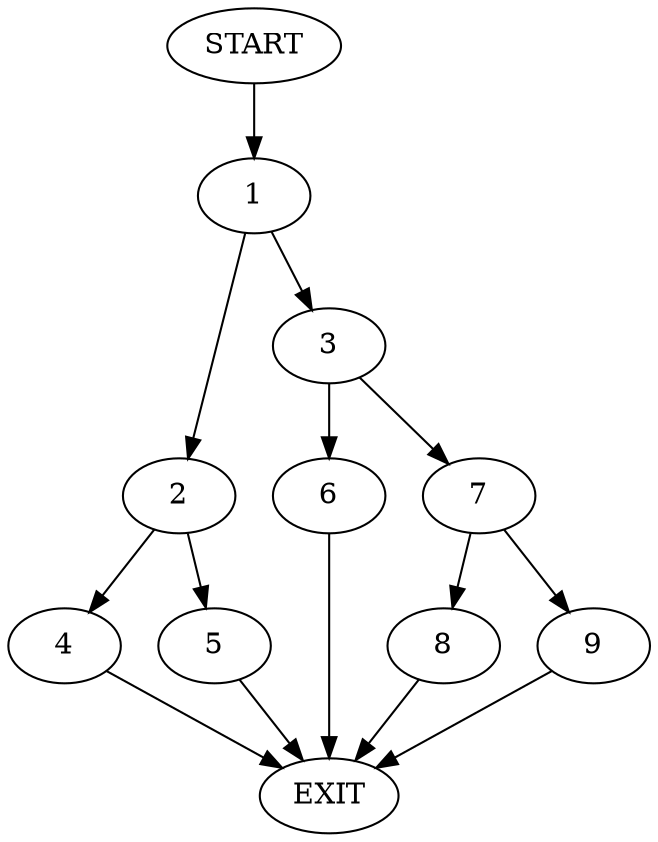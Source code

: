 digraph {
0 [label="START"]
10 [label="EXIT"]
0 -> 1
1 -> 2
1 -> 3
2 -> 4
2 -> 5
3 -> 6
3 -> 7
7 -> 8
7 -> 9
6 -> 10
9 -> 10
8 -> 10
5 -> 10
4 -> 10
}
